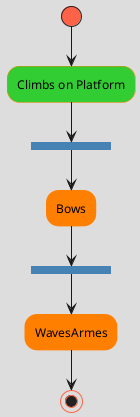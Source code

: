 @startuml

/'
  Skinparam reference: 
  http://plantuml.com/skinparam
'/

skinparam backgroundColor #dddddd
skinparam activity {
  StartColor Tomato
  BarColor SteelBlue
  EndColor Tomato
  BackgroundColor #FF7f00
  BackgroundColor<< Begin >> LimeGreen
  BorderColor #FF7f00
  FontName Impact
}

(*) --> "Climbs on Platform" << Begin >>
--> === S1 ===
--> Bows
--> === S2 ===
--> WavesArmes
--> (*)

@enduml
